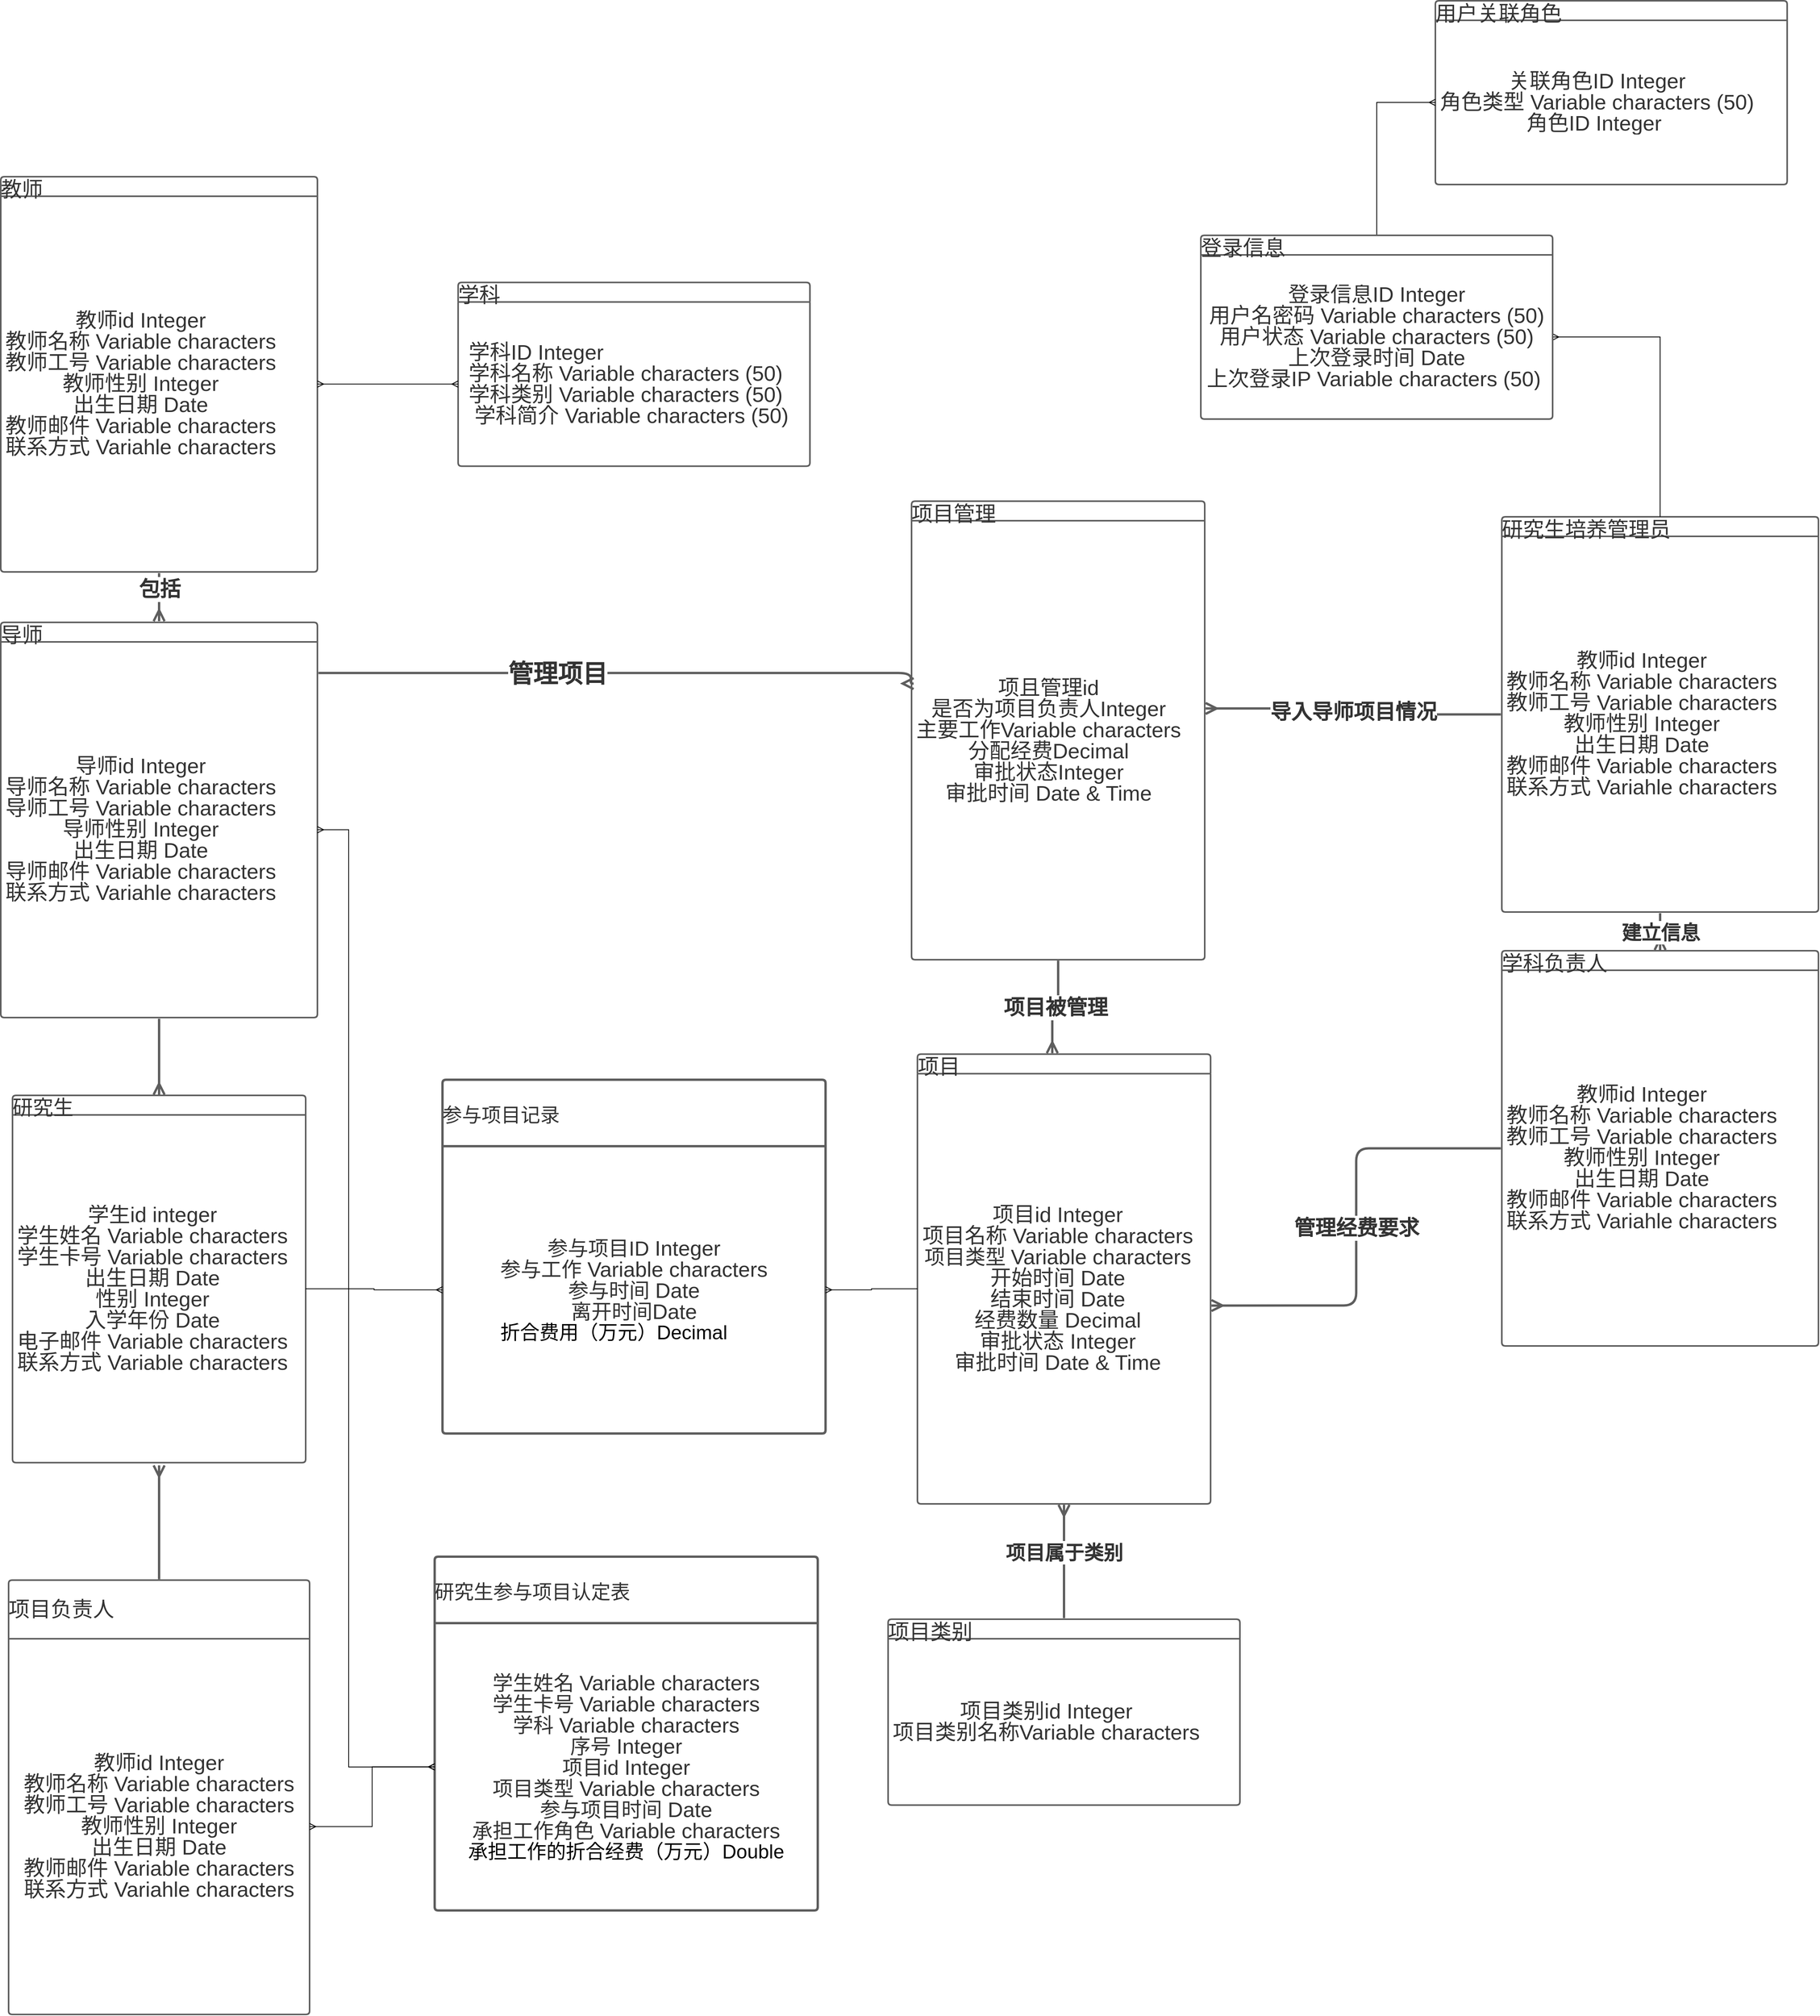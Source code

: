 <mxfile version="14.2.9" type="github">
  <diagram id="C5RBs43oDa-KdzZeNtuy" name="Page-1">
    <mxGraphModel dx="2320" dy="3916" grid="1" gridSize="10" guides="1" tooltips="1" connect="1" arrows="1" fold="1" page="1" pageScale="1" pageWidth="827" pageHeight="1169" math="0" shadow="0">
      <root>
        <mxCell id="WIyWlLk6GJQsqaUBKTNV-0" />
        <mxCell id="WIyWlLk6GJQsqaUBKTNV-1" parent="WIyWlLk6GJQsqaUBKTNV-0" />
        <mxCell id="-S1vWL-iVzR-hxPpNCkm-41" value="项目" style="html=1;overflow=block;blockSpacing=1;whiteSpace=wrap;swimlane;childLayout=stackLayout;horizontal=1;horizontalStack=0;resizeParent=1;resizeParentMax=0;resizeLast=0;collapsible=0;fontStyle=0;marginBottom=0;swimlaneFillColor=#ffffff;startSize=25;whiteSpace=wrap;fontSize=27;fontColor=#333333;whiteSpace=wrap;align=left;spacing=0;strokeColor=#5e5e5e;strokeOpacity=100;rounded=1;absoluteArcSize=1;arcSize=9;strokeWidth=2;" vertex="1" parent="WIyWlLk6GJQsqaUBKTNV-1">
          <mxGeometry x="1317.5" y="877.25" width="375" height="575.25" as="geometry" />
        </mxCell>
        <mxCell id="-S1vWL-iVzR-hxPpNCkm-42" value="&lt;div style=&quot;display: flex; justify-content: center; text-align: center; align-items: baseline; font-size: 0; line-height: 1;&quot;&gt;&lt;span style=&quot;font-size:11px;&quot;&gt;&lt;span style=&quot;font-size:27px;color:#333333;&quot;&gt;项目id Integer&#xa;&lt;/span&gt;&lt;/span&gt;&lt;/div&gt;&lt;div style=&quot;display: flex; justify-content: center; text-align: center; align-items: baseline; font-size: 0; line-height: 1;&quot;&gt;&lt;span style=&quot;font-size:11px;&quot;&gt;&lt;span style=&quot;font-size:27px;color:#333333;&quot;&gt;项目名称 Variable characters&#xa;&lt;/span&gt;&lt;/span&gt;&lt;/div&gt;&lt;div style=&quot;display: flex; justify-content: center; text-align: center; align-items: baseline; font-size: 0; line-height: 1;&quot;&gt;&lt;span style=&quot;font-size:11px;&quot;&gt;&lt;span style=&quot;font-size:11px;color:#333333;&quot;&gt;&lt;span style=&quot;font-size:26px;color:#333333;font-family: Liberation Serif;&quot;&gt;项目类型 &lt;/span&gt;&lt;span style=&quot;font-size:27px;color:#333333;&quot;&gt;Variable characters&#xa;&lt;/span&gt;&lt;/span&gt;&lt;/span&gt;&lt;/div&gt;&lt;div style=&quot;display: flex; justify-content: center; text-align: center; align-items: baseline; font-size: 0; line-height: 1;&quot;&gt;&lt;span style=&quot;font-size:11px;&quot;&gt;&lt;span style=&quot;font-size:27px;color:#333333;&quot;&gt;开始时间 Date&#xa;&lt;/span&gt;&lt;/span&gt;&lt;/div&gt;&lt;div style=&quot;display: flex; justify-content: center; text-align: center; align-items: baseline; font-size: 0; line-height: 1;&quot;&gt;&lt;span style=&quot;font-size:11px;&quot;&gt;&lt;span style=&quot;font-size:27px;color:#333333;&quot;&gt;结束时间 Date&#xa;&lt;/span&gt;&lt;/span&gt;&lt;/div&gt;&lt;div style=&quot;display: flex; justify-content: center; text-align: center; align-items: baseline; font-size: 0; line-height: 1;&quot;&gt;&lt;span style=&quot;font-size:11px;&quot;&gt;&lt;span style=&quot;font-size:27px;color:#333333;&quot;&gt;经费数量 Decimal&#xa;&lt;/span&gt;&lt;/span&gt;&lt;/div&gt;&lt;div style=&quot;display: flex; justify-content: center; text-align: center; align-items: baseline; font-size: 0; line-height: 1;&quot;&gt;&lt;span style=&quot;font-size:11px;&quot;&gt;&lt;span style=&quot;font-size:27px;color:#333333;&quot;&gt;审批状态 Integer&#xa;&lt;/span&gt;&lt;/span&gt;&lt;/div&gt;&lt;div style=&quot;display: flex; justify-content: center; text-align: center; align-items: baseline; font-size: 0; line-height: 1;&quot;&gt;&lt;span style=&quot;font-size:11px;&quot;&gt;&lt;span style=&quot;font-size:27px;color:#333333;&quot;&gt;审批时间 Date &amp; Time&lt;/span&gt;&lt;/span&gt;&lt;/div&gt;" style="part=1;html=1;resizeHeight=0;strokeColor=none;fillColor=none;align=left;verticalAlign=middle;spacingLeft=4;spacingRight=4;overflow=hidden;rotatable=0;points=[[0,0.5],[1,0.5]];portConstraint=eastwest;swimlaneFillColor=#ffffff;strokeOpacity=100;fontSize=27;fontColor=#333333;" vertex="1" parent="-S1vWL-iVzR-hxPpNCkm-41">
          <mxGeometry y="25" width="375" height="550.25" as="geometry" />
        </mxCell>
        <mxCell id="-S1vWL-iVzR-hxPpNCkm-43" value="项目类别" style="html=1;overflow=block;blockSpacing=1;whiteSpace=wrap;swimlane;childLayout=stackLayout;horizontal=1;horizontalStack=0;resizeParent=1;resizeParentMax=0;resizeLast=0;collapsible=0;fontStyle=0;marginBottom=0;swimlaneFillColor=#ffffff;startSize=25;whiteSpace=wrap;fontSize=27;fontColor=#333333;whiteSpace=wrap;align=left;spacing=0;strokeColor=#5e5e5e;strokeOpacity=100;rounded=1;absoluteArcSize=1;arcSize=9;strokeWidth=2;" vertex="1" parent="WIyWlLk6GJQsqaUBKTNV-1">
          <mxGeometry x="1280" y="1600" width="450" height="237.75" as="geometry" />
        </mxCell>
        <mxCell id="-S1vWL-iVzR-hxPpNCkm-44" value="&lt;div style=&quot;display: flex; justify-content: center; text-align: center; align-items: baseline; font-size: 0; line-height: 1;&quot;&gt;&lt;span style=&quot;font-size:11px;&quot;&gt;&lt;span style=&quot;font-size:27px;color:#333333;&quot;&gt;项目类别id Integer&#xa;&lt;/span&gt;&lt;/span&gt;&lt;/div&gt;&lt;div style=&quot;display: flex; justify-content: center; text-align: center; align-items: baseline; font-size: 0; line-height: 1;&quot;&gt;&lt;span style=&quot;font-size:11px;&quot;&gt;&lt;span style=&quot;font-size:27px;color:#333333;&quot;&gt;项目类别名称Variable characters&lt;/span&gt;&lt;/span&gt;&lt;/div&gt;" style="part=1;html=1;resizeHeight=0;strokeColor=none;fillColor=none;align=left;verticalAlign=middle;spacingLeft=4;spacingRight=4;overflow=hidden;rotatable=0;points=[[0,0.5],[1,0.5]];portConstraint=eastwest;swimlaneFillColor=#ffffff;strokeOpacity=100;fontSize=27;fontColor=#333333;" vertex="1" parent="-S1vWL-iVzR-hxPpNCkm-43">
          <mxGeometry y="25" width="450" height="212.75" as="geometry" />
        </mxCell>
        <mxCell id="-S1vWL-iVzR-hxPpNCkm-45" value="教师" style="html=1;overflow=block;blockSpacing=1;whiteSpace=wrap;swimlane;childLayout=stackLayout;horizontal=1;horizontalStack=0;resizeParent=1;resizeParentMax=0;resizeLast=0;collapsible=0;fontStyle=0;marginBottom=0;swimlaneFillColor=#ffffff;startSize=25;whiteSpace=wrap;fontSize=27;fontColor=#333333;whiteSpace=wrap;align=left;spacing=0;strokeColor=#5e5e5e;strokeOpacity=100;rounded=1;absoluteArcSize=1;arcSize=9;strokeWidth=2;" vertex="1" parent="WIyWlLk6GJQsqaUBKTNV-1">
          <mxGeometry x="145" y="-245" width="405" height="505.5" as="geometry" />
        </mxCell>
        <mxCell id="-S1vWL-iVzR-hxPpNCkm-46" value="&lt;div style=&quot;display: flex; justify-content: center; text-align: center; align-items: baseline; font-size: 0; line-height: 1;&quot;&gt;&lt;span style=&quot;font-size:11px;&quot;&gt;&lt;span style=&quot;font-size:27px;color:#333333;&quot;&gt;教师id Integer&#xa;&lt;/span&gt;&lt;/span&gt;&lt;/div&gt;&lt;div style=&quot;display: flex; justify-content: center; text-align: center; align-items: baseline; font-size: 0; line-height: 1;&quot;&gt;&lt;span style=&quot;font-size:11px;&quot;&gt;&lt;span style=&quot;font-size:27px;color:#333333;&quot;&gt;教师名称 Variable characters &#xa;&lt;/span&gt;&lt;/span&gt;&lt;/div&gt;&lt;div style=&quot;display: flex; justify-content: center; text-align: center; align-items: baseline; font-size: 0; line-height: 1;&quot;&gt;&lt;span style=&quot;font-size:11px;&quot;&gt;&lt;span style=&quot;font-size:27px;color:#333333;&quot;&gt;教师工号 Variable characters &#xa;&lt;/span&gt;&lt;/span&gt;&lt;/div&gt;&lt;div style=&quot;display: flex; justify-content: center; text-align: center; align-items: baseline; font-size: 0; line-height: 1;&quot;&gt;&lt;span style=&quot;font-size:11px;&quot;&gt;&lt;span style=&quot;font-size:27px;color:#333333;&quot;&gt;教师性别 Integer&#xa;&lt;/span&gt;&lt;/span&gt;&lt;/div&gt;&lt;div style=&quot;display: flex; justify-content: center; text-align: center; align-items: baseline; font-size: 0; line-height: 1;&quot;&gt;&lt;span style=&quot;font-size:11px;&quot;&gt;&lt;span style=&quot;font-size:27px;color:#333333;&quot;&gt;出生日期 Date&#xa;&lt;/span&gt;&lt;/span&gt;&lt;/div&gt;&lt;div style=&quot;display: flex; justify-content: center; text-align: center; align-items: baseline; font-size: 0; line-height: 1;&quot;&gt;&lt;span style=&quot;font-size:11px;&quot;&gt;&lt;span style=&quot;font-size:27px;color:#333333;&quot;&gt;教师邮件 Variable characters&#xa;&lt;/span&gt;&lt;/span&gt;&lt;/div&gt;&lt;div style=&quot;display: flex; justify-content: center; text-align: center; align-items: baseline; font-size: 0; line-height: 1;&quot;&gt;&lt;span style=&quot;font-size:11px;&quot;&gt;&lt;span style=&quot;font-size:27px;color:#333333;&quot;&gt;联系方式 Variahle characters &lt;/span&gt;&lt;/span&gt;&lt;/div&gt;" style="part=1;html=1;resizeHeight=0;strokeColor=none;fillColor=none;align=left;verticalAlign=middle;spacingLeft=4;spacingRight=4;overflow=hidden;rotatable=0;points=[[0,0.5],[1,0.5]];portConstraint=eastwest;swimlaneFillColor=#ffffff;strokeOpacity=100;fontSize=27;fontColor=#333333;" vertex="1" parent="-S1vWL-iVzR-hxPpNCkm-45">
          <mxGeometry y="25" width="405" height="480.5" as="geometry" />
        </mxCell>
        <mxCell id="-S1vWL-iVzR-hxPpNCkm-47" value="项目管理" style="html=1;overflow=block;blockSpacing=1;whiteSpace=wrap;swimlane;childLayout=stackLayout;horizontal=1;horizontalStack=0;resizeParent=1;resizeParentMax=0;resizeLast=0;collapsible=0;fontStyle=0;marginBottom=0;swimlaneFillColor=#ffffff;startSize=25;whiteSpace=wrap;fontSize=27;fontColor=#333333;whiteSpace=wrap;align=left;spacing=0;strokeColor=#5e5e5e;strokeOpacity=100;rounded=1;absoluteArcSize=1;arcSize=9;strokeWidth=2;" vertex="1" parent="WIyWlLk6GJQsqaUBKTNV-1">
          <mxGeometry x="1310" y="170" width="375" height="586.5" as="geometry" />
        </mxCell>
        <mxCell id="-S1vWL-iVzR-hxPpNCkm-48" value="&lt;div style=&quot;display: flex; justify-content: center; text-align: center; align-items: baseline; font-size: 0; line-height: 1;&quot;&gt;&lt;span style=&quot;font-size:11px;&quot;&gt;&lt;span style=&quot;font-size:27px;color:#333333;&quot;&gt;项且管理id&#xa;&lt;/span&gt;&lt;/span&gt;&lt;/div&gt;&lt;div style=&quot;display: flex; justify-content: center; text-align: center; align-items: baseline; font-size: 0; line-height: 1;&quot;&gt;&lt;span style=&quot;font-size:11px;&quot;&gt;&lt;span style=&quot;font-size:27px;color:#333333;&quot;&gt;是否为项目负责人Integer&#xa;&lt;/span&gt;&lt;/span&gt;&lt;/div&gt;&lt;div style=&quot;display: flex; justify-content: center; text-align: center; align-items: baseline; font-size: 0; line-height: 1;&quot;&gt;&lt;span style=&quot;font-size:11px;&quot;&gt;&lt;span style=&quot;font-size:27px;color:#333333;&quot;&gt;主要工作Variable characters &#xa;&lt;/span&gt;&lt;/span&gt;&lt;/div&gt;&lt;div style=&quot;display: flex; justify-content: center; text-align: center; align-items: baseline; font-size: 0; line-height: 1;&quot;&gt;&lt;span style=&quot;font-size:11px;&quot;&gt;&lt;span style=&quot;font-size:27px;color:#333333;&quot;&gt;分配经费Decimal&#xa;&lt;/span&gt;&lt;/span&gt;&lt;/div&gt;&lt;div style=&quot;display: flex; justify-content: center; text-align: center; align-items: baseline; font-size: 0; line-height: 1;&quot;&gt;&lt;span style=&quot;font-size:11px;&quot;&gt;&lt;span style=&quot;font-size:27px;color:#333333;&quot;&gt;审批状态Integer &#xa;&lt;/span&gt;&lt;/span&gt;&lt;/div&gt;&lt;div style=&quot;display: flex; justify-content: center; text-align: center; align-items: baseline; font-size: 0; line-height: 1;&quot;&gt;&lt;span style=&quot;font-size:11px;&quot;&gt;&lt;span style=&quot;font-size:27px;color:#333333;&quot;&gt;审批时间 Date &amp; Time&lt;/span&gt;&lt;/span&gt;&lt;/div&gt;" style="part=1;html=1;resizeHeight=0;strokeColor=none;fillColor=none;align=left;verticalAlign=middle;spacingLeft=4;spacingRight=4;overflow=hidden;rotatable=0;points=[[0,0.5],[1,0.5]];portConstraint=eastwest;swimlaneFillColor=#ffffff;strokeOpacity=100;fontSize=27;fontColor=#333333;" vertex="1" parent="-S1vWL-iVzR-hxPpNCkm-47">
          <mxGeometry y="25" width="375" height="561.5" as="geometry" />
        </mxCell>
        <mxCell id="-S1vWL-iVzR-hxPpNCkm-49" value="研究生" style="html=1;overflow=block;blockSpacing=1;whiteSpace=wrap;swimlane;childLayout=stackLayout;horizontal=1;horizontalStack=0;resizeParent=1;resizeParentMax=0;resizeLast=0;collapsible=0;fontStyle=0;marginBottom=0;swimlaneFillColor=#ffffff;startSize=25;whiteSpace=wrap;fontSize=26;fontFamily=Liberation Serif;fontColor=#333333;whiteSpace=wrap;align=left;spacing=0;strokeColor=#5e5e5e;strokeOpacity=100;rounded=1;absoluteArcSize=1;arcSize=9;strokeWidth=2;" vertex="1" parent="WIyWlLk6GJQsqaUBKTNV-1">
          <mxGeometry x="160" y="930" width="375" height="469.75" as="geometry" />
        </mxCell>
        <mxCell id="-S1vWL-iVzR-hxPpNCkm-50" value="&lt;div style=&quot;display: flex; justify-content: center; text-align: center; align-items: baseline; font-size: 0; line-height: 1;&quot;&gt;&lt;span style=&quot;font-size:11px;&quot;&gt;&lt;span style=&quot;font-size:27px;color:#333333;&quot;&gt;学生id integer&#xa;&lt;/span&gt;&lt;/span&gt;&lt;/div&gt;&lt;div style=&quot;display: flex; justify-content: center; text-align: center; align-items: baseline; font-size: 0; line-height: 1;&quot;&gt;&lt;span style=&quot;font-size:11px;&quot;&gt;&lt;span style=&quot;font-size:27px;color:#333333;&quot;&gt;学生姓名 Variable characters&#xa;&lt;/span&gt;&lt;/span&gt;&lt;/div&gt;&lt;div style=&quot;display: flex; justify-content: center; text-align: center; align-items: baseline; font-size: 0; line-height: 1;&quot;&gt;&lt;span style=&quot;font-size:11px;&quot;&gt;&lt;span style=&quot;font-size:27px;color:#333333;&quot;&gt;学生卡号 Variable characters &#xa;&lt;/span&gt;&lt;/span&gt;&lt;/div&gt;&lt;div style=&quot;display: flex; justify-content: center; text-align: center; align-items: baseline; font-size: 0; line-height: 1;&quot;&gt;&lt;span style=&quot;font-size:11px;&quot;&gt;&lt;span style=&quot;font-size:27px;color:#333333;&quot;&gt;出生日期 Date&#xa;&lt;/span&gt;&lt;/span&gt;&lt;/div&gt;&lt;div style=&quot;display: flex; justify-content: center; text-align: center; align-items: baseline; font-size: 0; line-height: 1;&quot;&gt;&lt;span style=&quot;font-size:11px;&quot;&gt;&lt;span style=&quot;font-size:27px;color:#333333;&quot;&gt;性别 Integer&#xa;&lt;/span&gt;&lt;/span&gt;&lt;/div&gt;&lt;div style=&quot;display: flex; justify-content: center; text-align: center; align-items: baseline; font-size: 0; line-height: 1;&quot;&gt;&lt;span style=&quot;font-size:11px;&quot;&gt;&lt;span style=&quot;font-size:27px;color:#333333;&quot;&gt;入学年份 Date&#xa;&lt;/span&gt;&lt;/span&gt;&lt;/div&gt;&lt;div style=&quot;display: flex; justify-content: center; text-align: center; align-items: baseline; font-size: 0; line-height: 1;&quot;&gt;&lt;span style=&quot;font-size:11px;&quot;&gt;&lt;span style=&quot;font-size:27px;color:#333333;&quot;&gt;电子邮件 Variable characters&#xa;&lt;/span&gt;&lt;/span&gt;&lt;/div&gt;&lt;div style=&quot;display: flex; justify-content: center; text-align: center; align-items: baseline; font-size: 0; line-height: 1;&quot;&gt;&lt;span style=&quot;font-size:11px;&quot;&gt;&lt;span style=&quot;font-size:27px;color:#333333;&quot;&gt;联系方式 Variable characters&lt;/span&gt;&lt;/span&gt;&lt;/div&gt;" style="part=1;html=1;resizeHeight=0;strokeColor=none;fillColor=none;align=left;verticalAlign=middle;spacingLeft=4;spacingRight=4;overflow=hidden;rotatable=0;points=[[0,0.5],[1,0.5]];portConstraint=eastwest;swimlaneFillColor=#ffffff;strokeOpacity=100;fontSize=27;fontColor=#333333;" vertex="1" parent="-S1vWL-iVzR-hxPpNCkm-49">
          <mxGeometry y="25" width="375" height="444.75" as="geometry" />
        </mxCell>
        <UserObject label="" lucidchartObjectId="4mY--hRxHhUX" id="-S1vWL-iVzR-hxPpNCkm-51">
          <mxCell style="html=1;jettySize=18;whiteSpace=wrap;overflow=block;blockSpacing=1;fontSize=11;strokeColor=#5E5E5E;strokeWidth=3;rounded=1;arcSize=32;edgeStyle=orthogonalEdgeStyle;startArrow=none;;endArrow=ERmany;endSize=10;;exitX=0.5;exitY=1.003;exitPerimeter=0;entryX=0.5;entryY=-0.002;entryPerimeter=0;" edge="1" parent="WIyWlLk6GJQsqaUBKTNV-1" source="-S1vWL-iVzR-hxPpNCkm-62" target="-S1vWL-iVzR-hxPpNCkm-49">
            <mxGeometry width="100" height="100" relative="1" as="geometry">
              <Array as="points" />
            </mxGeometry>
          </mxCell>
        </UserObject>
        <UserObject label="" lucidchartObjectId="yQ19ZfkQinWv" id="-S1vWL-iVzR-hxPpNCkm-52">
          <mxCell style="html=1;jettySize=18;whiteSpace=wrap;overflow=block;blockSpacing=1;fontSize=11;strokeColor=#5E5E5E;strokeWidth=3;rounded=1;arcSize=32;edgeStyle=orthogonalEdgeStyle;startArrow=none;;endArrow=ERmany;endSize=10;;exitX=0.5;exitY=1.003;exitPerimeter=0;entryX=0.5;entryY=-0.003;entryPerimeter=0;" edge="1" parent="WIyWlLk6GJQsqaUBKTNV-1" source="-S1vWL-iVzR-hxPpNCkm-45" target="-S1vWL-iVzR-hxPpNCkm-62">
            <mxGeometry width="100" height="100" relative="1" as="geometry">
              <Array as="points" />
            </mxGeometry>
          </mxCell>
        </UserObject>
        <mxCell id="-S1vWL-iVzR-hxPpNCkm-53" value="包括" style="text;html=1;resizable=0;labelBackgroundColor=#ffffff;align=center;verticalAlign=middle;fontStyle=1;fontColor=#333333;;fontSize=26.667;" vertex="1" parent="-S1vWL-iVzR-hxPpNCkm-52">
          <mxGeometry x="-0.35" relative="1" as="geometry" />
        </mxCell>
        <UserObject label="" lucidchartObjectId="KS190NkhHBdP" id="-S1vWL-iVzR-hxPpNCkm-54">
          <mxCell style="html=1;jettySize=18;whiteSpace=wrap;fontSize=11;strokeColor=#5E5E5E;strokeWidth=3;rounded=1;arcSize=32;edgeStyle=orthogonalEdgeStyle;startArrow=none;;endArrow=ERmany;endSize=10;;exitX=0.5;exitY=-0.006;exitPerimeter=0;entryX=0.5;entryY=1.002;entryPerimeter=0;" edge="1" parent="WIyWlLk6GJQsqaUBKTNV-1" source="-S1vWL-iVzR-hxPpNCkm-43" target="-S1vWL-iVzR-hxPpNCkm-41">
            <mxGeometry width="100" height="100" relative="1" as="geometry">
              <Array as="points" />
            </mxGeometry>
          </mxCell>
        </UserObject>
        <mxCell id="-S1vWL-iVzR-hxPpNCkm-55" value="项目属于类别" style="text;html=1;resizable=0;labelBackgroundColor=#ffffff;align=center;verticalAlign=middle;fontStyle=1;fontColor=#333333;;fontSize=25.0;" vertex="1" parent="-S1vWL-iVzR-hxPpNCkm-54">
          <mxGeometry x="0.171" relative="1" as="geometry" />
        </mxCell>
        <UserObject label="" lucidchartObjectId="RS19ik03Oc~l" id="-S1vWL-iVzR-hxPpNCkm-56">
          <mxCell style="html=1;jettySize=18;whiteSpace=wrap;fontSize=11;strokeColor=#5E5E5E;strokeWidth=3;rounded=1;arcSize=32;edgeStyle=orthogonalEdgeStyle;startArrow=none;;endArrow=ERmany;endSize=10;;exitX=0.5;exitY=1.002;exitPerimeter=0;entryX=0.46;entryY=-0.002;entryPerimeter=0;" edge="1" parent="WIyWlLk6GJQsqaUBKTNV-1" source="-S1vWL-iVzR-hxPpNCkm-47" target="-S1vWL-iVzR-hxPpNCkm-41">
            <mxGeometry width="100" height="100" relative="1" as="geometry">
              <Array as="points" />
            </mxGeometry>
          </mxCell>
        </UserObject>
        <mxCell id="-S1vWL-iVzR-hxPpNCkm-57" value="项目被管理" style="text;html=1;resizable=0;labelBackgroundColor=#ffffff;align=center;verticalAlign=middle;fontStyle=1;fontColor=#333333;;fontSize=26.667;" vertex="1" parent="-S1vWL-iVzR-hxPpNCkm-56">
          <mxGeometry relative="1" as="geometry" />
        </mxCell>
        <mxCell id="-S1vWL-iVzR-hxPpNCkm-58" value="研究生参与项目认定表" style="html=1;overflow=block;blockSpacing=1;whiteSpace=wrap;swimlane;childLayout=stackLayout;horizontal=1;horizontalStack=0;resizeParent=1;resizeParentMax=0;resizeLast=0;collapsible=0;fontStyle=0;marginBottom=0;swimlaneFillColor=#ffffff;startSize=85;whiteSpace=wrap;fontSize=25;fontFamily=Open Sans;fontColor=#333333;whiteSpace=wrap;align=left;spacing=0;strokeColor=#5e5e5e;strokeOpacity=100;rounded=1;absoluteArcSize=1;arcSize=9;strokeWidth=3;" vertex="1" parent="WIyWlLk6GJQsqaUBKTNV-1">
          <mxGeometry x="700" y="1520" width="490" height="452.5" as="geometry" />
        </mxCell>
        <mxCell id="-S1vWL-iVzR-hxPpNCkm-59" value="&lt;div style=&quot;display: flex ; justify-content: center ; align-items: baseline ; font-size: 0px ; line-height: 1&quot;&gt;&lt;span style=&quot;font-size: 11px&quot;&gt;&lt;span style=&quot;font-size: 26px ; color: #333333 ; font-family: &amp;#34;liberation&amp;#34; serif&quot;&gt;学生姓名 &lt;/span&gt;&lt;span style=&quot;font-size: 27px ; color: #333333&quot;&gt;Variable characters&lt;/span&gt;&lt;span style=&quot;font-size: 26px ; color: #333333 ; font-family: &amp;#34;liberation&amp;#34; serif&quot;&gt;&lt;br&gt;&lt;/span&gt;&lt;/span&gt;&lt;/div&gt;&lt;div style=&quot;display: flex ; justify-content: center ; align-items: baseline ; font-size: 0px ; line-height: 1&quot;&gt;&lt;span style=&quot;font-size: 11px&quot;&gt;&lt;span style=&quot;font-size: 26px ; color: #333333 ; font-family: &amp;#34;liberation&amp;#34; serif&quot;&gt;学生卡号 &lt;/span&gt;&lt;span style=&quot;font-size: 27px ; color: #333333&quot;&gt;Variable characters&lt;/span&gt;&lt;span style=&quot;font-size: 26px ; color: #333333 ; font-family: &amp;#34;liberation&amp;#34; serif&quot;&gt;&lt;br&gt;&lt;/span&gt;&lt;/span&gt;&lt;/div&gt;&lt;div style=&quot;display: flex ; justify-content: center ; align-items: baseline ; font-size: 0px ; line-height: 1&quot;&gt;&lt;span style=&quot;font-size: 11px&quot;&gt;&lt;span style=&quot;font-size: 26px ; color: #333333 ; font-family: &amp;#34;liberation&amp;#34; serif&quot;&gt;学科 &lt;/span&gt;&lt;span style=&quot;font-size: 27px ; color: #333333&quot;&gt;Variable characters&lt;/span&gt;&lt;span style=&quot;font-size: 26px ; color: #333333 ; font-family: &amp;#34;liberation&amp;#34; serif&quot;&gt;&lt;br&gt;&lt;/span&gt;&lt;/span&gt;&lt;/div&gt;&lt;div style=&quot;display: flex ; justify-content: center ; align-items: baseline ; font-size: 0px ; line-height: 1&quot;&gt;&lt;span style=&quot;font-size: 11px&quot;&gt;&lt;span style=&quot;font-size: 26px ; color: #333333 ; font-family: &amp;#34;liberation&amp;#34; serif&quot;&gt;序号 &lt;/span&gt;&lt;span style=&quot;font-size: 27px ; color: #333333&quot;&gt; Integer&lt;/span&gt;&lt;span style=&quot;font-size: 26px ; color: #333333 ; font-family: &amp;#34;liberation&amp;#34; serif&quot;&gt;&lt;br&gt;&lt;/span&gt;&lt;/span&gt;&lt;/div&gt;&lt;div style=&quot;display: flex ; justify-content: center ; align-items: baseline ; font-size: 0px ; line-height: 1&quot;&gt;&lt;span style=&quot;font-size: 11px&quot;&gt;&lt;span style=&quot;font-size: 26px ; color: #333333 ; font-family: &amp;#34;liberation&amp;#34; serif&quot;&gt;项目id &lt;/span&gt;&lt;span style=&quot;font-size: 27px ; color: #333333&quot;&gt; Integer&lt;/span&gt;&lt;span style=&quot;font-size: 26px ; color: #333333 ; font-family: &amp;#34;liberation&amp;#34; serif&quot;&gt;&lt;br&gt;&lt;/span&gt;&lt;/span&gt;&lt;/div&gt;&lt;div style=&quot;display: flex ; justify-content: center ; align-items: baseline ; font-size: 0px ; line-height: 1&quot;&gt;&lt;span style=&quot;font-size: 11px&quot;&gt;&lt;span style=&quot;font-size: 26px ; color: #333333 ; font-family: &amp;#34;liberation&amp;#34; serif&quot;&gt;项目类型 &lt;/span&gt;&lt;span style=&quot;font-size: 27px ; color: #333333&quot;&gt;Variable characters&lt;/span&gt;&lt;span style=&quot;font-size: 26px ; color: #333333 ; font-family: &amp;#34;liberation&amp;#34; serif&quot;&gt;&lt;br&gt;&lt;/span&gt;&lt;/span&gt;&lt;/div&gt;&lt;div style=&quot;display: flex ; justify-content: center ; align-items: baseline ; font-size: 0px ; line-height: 1&quot;&gt;&lt;span style=&quot;font-size: 11px&quot;&gt;&lt;span style=&quot;font-size: 26px ; color: #333333 ; font-family: &amp;#34;liberation&amp;#34; serif&quot;&gt;参与项目时间 &lt;/span&gt;&lt;span style=&quot;font-size: 27px ; color: #333333&quot;&gt;Date&lt;/span&gt;&lt;span style=&quot;font-size: 26px ; color: #333333 ; font-family: &amp;#34;liberation&amp;#34; serif&quot;&gt;&lt;br&gt;&lt;/span&gt;&lt;/span&gt;&lt;/div&gt;&lt;div style=&quot;display: flex ; justify-content: center ; align-items: baseline ; font-size: 0px ; line-height: 1&quot;&gt;&lt;span style=&quot;font-size: 11px&quot;&gt;&lt;span style=&quot;font-size: 26px ; color: #333333 ; font-family: &amp;#34;liberation&amp;#34; serif&quot;&gt;承担工作角色 &lt;/span&gt;&lt;span style=&quot;font-size: 27px ; color: #333333&quot;&gt;Variable characters&lt;/span&gt;&lt;span style=&quot;font-size: 26px ; color: #333333 ; font-family: &amp;#34;liberation&amp;#34; serif&quot;&gt;&lt;br&gt;&lt;/span&gt;&lt;/span&gt;&lt;/div&gt;&lt;div style=&quot;display: flex ; justify-content: flex-start ; align-items: baseline ; font-size: 0px ; line-height: 1&quot;&gt;&lt;span style=&quot;font-size: 11px&quot;&gt;&lt;span style=&quot;font-size: 25px ; color: #000000&quot;&gt;承担工作的折合经费（万元）Double&lt;/span&gt;&lt;/span&gt;&lt;/div&gt;" style="part=1;html=1;resizeHeight=0;strokeColor=none;fillColor=none;align=center;verticalAlign=middle;spacingLeft=4;spacingRight=4;overflow=hidden;rotatable=0;points=[[0,0.5],[1,0.5]];portConstraint=eastwest;swimlaneFillColor=#ffffff;strokeOpacity=100;fontSize=26;fontColor=#333333;" vertex="1" parent="-S1vWL-iVzR-hxPpNCkm-58">
          <mxGeometry y="85" width="490" height="367.5" as="geometry" />
        </mxCell>
        <UserObject label="" lucidchartObjectId="xkY-a535h74z" id="-S1vWL-iVzR-hxPpNCkm-60">
          <mxCell style="html=1;jettySize=18;whiteSpace=wrap;fontSize=11;strokeColor=#5E5E5E;strokeWidth=3;rounded=1;arcSize=32;edgeStyle=orthogonalEdgeStyle;startArrow=none;;endArrow=ERmany;endSize=10;;exitX=-0.003;exitY=0.5;exitPerimeter=0;entryX=1.003;entryY=0.452;entryPerimeter=0;" edge="1" parent="WIyWlLk6GJQsqaUBKTNV-1" source="-S1vWL-iVzR-hxPpNCkm-66" target="-S1vWL-iVzR-hxPpNCkm-47">
            <mxGeometry width="100" height="100" relative="1" as="geometry">
              <Array as="points" />
            </mxGeometry>
          </mxCell>
        </UserObject>
        <mxCell id="-S1vWL-iVzR-hxPpNCkm-61" value="导入导师项目情况" style="text;html=1;resizable=0;labelBackgroundColor=#ffffff;align=center;verticalAlign=middle;fontStyle=1;fontColor=#333333;;fontSize=26.667;" vertex="1" parent="-S1vWL-iVzR-hxPpNCkm-60">
          <mxGeometry relative="1" as="geometry" />
        </mxCell>
        <mxCell id="-S1vWL-iVzR-hxPpNCkm-62" value="导师" style="html=1;overflow=block;blockSpacing=1;whiteSpace=wrap;swimlane;childLayout=stackLayout;horizontal=1;horizontalStack=0;resizeParent=1;resizeParentMax=0;resizeLast=0;collapsible=0;fontStyle=0;marginBottom=0;swimlaneFillColor=#ffffff;startSize=25;whiteSpace=wrap;fontSize=27;fontColor=#333333;whiteSpace=wrap;align=left;spacing=0;strokeColor=#5e5e5e;strokeOpacity=100;rounded=1;absoluteArcSize=1;arcSize=9;strokeWidth=2;" vertex="1" parent="WIyWlLk6GJQsqaUBKTNV-1">
          <mxGeometry x="145" y="325" width="405" height="505.5" as="geometry" />
        </mxCell>
        <mxCell id="-S1vWL-iVzR-hxPpNCkm-63" value="&lt;div style=&quot;display: flex; justify-content: center; text-align: center; align-items: baseline; font-size: 0; line-height: 1;&quot;&gt;&lt;span style=&quot;font-size:11px;&quot;&gt;&lt;span style=&quot;font-size:27px;color:#333333;&quot;&gt;导师id Integer&#xa;&lt;/span&gt;&lt;/span&gt;&lt;/div&gt;&lt;div style=&quot;display: flex; justify-content: center; text-align: center; align-items: baseline; font-size: 0; line-height: 1;&quot;&gt;&lt;span style=&quot;font-size:11px;&quot;&gt;&lt;span style=&quot;font-size:27px;color:#333333;&quot;&gt;导师名称 Variable characters &#xa;&lt;/span&gt;&lt;/span&gt;&lt;/div&gt;&lt;div style=&quot;display: flex; justify-content: center; text-align: center; align-items: baseline; font-size: 0; line-height: 1;&quot;&gt;&lt;span style=&quot;font-size:11px;&quot;&gt;&lt;span style=&quot;font-size:27px;color:#333333;&quot;&gt;导师工号 Variable characters &#xa;&lt;/span&gt;&lt;/span&gt;&lt;/div&gt;&lt;div style=&quot;display: flex; justify-content: center; text-align: center; align-items: baseline; font-size: 0; line-height: 1;&quot;&gt;&lt;span style=&quot;font-size:11px;&quot;&gt;&lt;span style=&quot;font-size:27px;color:#333333;&quot;&gt;导师性别 Integer&#xa;&lt;/span&gt;&lt;/span&gt;&lt;/div&gt;&lt;div style=&quot;display: flex; justify-content: center; text-align: center; align-items: baseline; font-size: 0; line-height: 1;&quot;&gt;&lt;span style=&quot;font-size:11px;&quot;&gt;&lt;span style=&quot;font-size:27px;color:#333333;&quot;&gt;出生日期 Date&#xa;&lt;/span&gt;&lt;/span&gt;&lt;/div&gt;&lt;div style=&quot;display: flex; justify-content: center; text-align: center; align-items: baseline; font-size: 0; line-height: 1;&quot;&gt;&lt;span style=&quot;font-size:11px;&quot;&gt;&lt;span style=&quot;font-size:27px;color:#333333;&quot;&gt;导师邮件 Variable characters&#xa;&lt;/span&gt;&lt;/span&gt;&lt;/div&gt;&lt;div style=&quot;display: flex; justify-content: center; text-align: center; align-items: baseline; font-size: 0; line-height: 1;&quot;&gt;&lt;span style=&quot;font-size:11px;&quot;&gt;&lt;span style=&quot;font-size:27px;color:#333333;&quot;&gt;联系方式 Variahle characters &lt;/span&gt;&lt;/span&gt;&lt;/div&gt;" style="part=1;html=1;resizeHeight=0;strokeColor=none;fillColor=none;align=left;verticalAlign=middle;spacingLeft=4;spacingRight=4;overflow=hidden;rotatable=0;points=[[0,0.5],[1,0.5]];portConstraint=eastwest;swimlaneFillColor=#ffffff;strokeOpacity=100;fontSize=27;fontColor=#333333;" vertex="1" parent="-S1vWL-iVzR-hxPpNCkm-62">
          <mxGeometry y="25" width="405" height="480.5" as="geometry" />
        </mxCell>
        <UserObject label="" lucidchartObjectId="5nY-uaVFHsnK" id="-S1vWL-iVzR-hxPpNCkm-64">
          <mxCell style="html=1;jettySize=18;whiteSpace=wrap;fontSize=11;strokeColor=#5E5E5E;strokeWidth=3;rounded=1;arcSize=32;edgeStyle=orthogonalEdgeStyle;startArrow=none;;endArrow=ERmany;endSize=10;;exitX=1.003;exitY=0.128;exitPerimeter=0;entryX=0.007;entryY=0.371;entryPerimeter=0;entryDx=0;entryDy=0;" edge="1" parent="WIyWlLk6GJQsqaUBKTNV-1" source="-S1vWL-iVzR-hxPpNCkm-62" target="-S1vWL-iVzR-hxPpNCkm-48">
            <mxGeometry width="100" height="100" relative="1" as="geometry">
              <Array as="points">
                <mxPoint x="1309" y="390" />
                <mxPoint x="1309" y="403" />
              </Array>
            </mxGeometry>
          </mxCell>
        </UserObject>
        <mxCell id="-S1vWL-iVzR-hxPpNCkm-65" value="管理项目" style="text;html=1;resizable=0;labelBackgroundColor=#ffffff;align=center;verticalAlign=middle;fontStyle=1;fontColor=#333333;;fontSize=31.667;" vertex="1" parent="-S1vWL-iVzR-hxPpNCkm-64">
          <mxGeometry x="-0.211" relative="1" as="geometry" />
        </mxCell>
        <mxCell id="-S1vWL-iVzR-hxPpNCkm-66" value="研究生培养管理员" style="html=1;overflow=block;blockSpacing=1;whiteSpace=wrap;swimlane;childLayout=stackLayout;horizontal=1;horizontalStack=0;resizeParent=1;resizeParentMax=0;resizeLast=0;collapsible=0;fontStyle=0;marginBottom=0;swimlaneFillColor=#ffffff;startSize=25;whiteSpace=wrap;fontSize=27;fontColor=#333333;whiteSpace=wrap;align=left;spacing=0;strokeColor=#5e5e5e;strokeOpacity=100;rounded=1;absoluteArcSize=1;arcSize=9;strokeWidth=2;" vertex="1" parent="WIyWlLk6GJQsqaUBKTNV-1">
          <mxGeometry x="2065" y="190" width="405" height="505.5" as="geometry" />
        </mxCell>
        <mxCell id="-S1vWL-iVzR-hxPpNCkm-67" value="&lt;div style=&quot;display: flex; justify-content: center; text-align: center; align-items: baseline; font-size: 0; line-height: 1;&quot;&gt;&lt;span style=&quot;font-size:11px;&quot;&gt;&lt;span style=&quot;font-size:27px;color:#333333;&quot;&gt;教师id Integer&#xa;&lt;/span&gt;&lt;/span&gt;&lt;/div&gt;&lt;div style=&quot;display: flex; justify-content: center; text-align: center; align-items: baseline; font-size: 0; line-height: 1;&quot;&gt;&lt;span style=&quot;font-size:11px;&quot;&gt;&lt;span style=&quot;font-size:27px;color:#333333;&quot;&gt;教师名称 Variable characters &#xa;&lt;/span&gt;&lt;/span&gt;&lt;/div&gt;&lt;div style=&quot;display: flex; justify-content: center; text-align: center; align-items: baseline; font-size: 0; line-height: 1;&quot;&gt;&lt;span style=&quot;font-size:11px;&quot;&gt;&lt;span style=&quot;font-size:27px;color:#333333;&quot;&gt;教师工号 Variable characters &#xa;&lt;/span&gt;&lt;/span&gt;&lt;/div&gt;&lt;div style=&quot;display: flex; justify-content: center; text-align: center; align-items: baseline; font-size: 0; line-height: 1;&quot;&gt;&lt;span style=&quot;font-size:11px;&quot;&gt;&lt;span style=&quot;font-size:27px;color:#333333;&quot;&gt;教师性别 Integer&#xa;&lt;/span&gt;&lt;/span&gt;&lt;/div&gt;&lt;div style=&quot;display: flex; justify-content: center; text-align: center; align-items: baseline; font-size: 0; line-height: 1;&quot;&gt;&lt;span style=&quot;font-size:11px;&quot;&gt;&lt;span style=&quot;font-size:27px;color:#333333;&quot;&gt;出生日期 Date&#xa;&lt;/span&gt;&lt;/span&gt;&lt;/div&gt;&lt;div style=&quot;display: flex; justify-content: center; text-align: center; align-items: baseline; font-size: 0; line-height: 1;&quot;&gt;&lt;span style=&quot;font-size:11px;&quot;&gt;&lt;span style=&quot;font-size:27px;color:#333333;&quot;&gt;教师邮件 Variable characters&#xa;&lt;/span&gt;&lt;/span&gt;&lt;/div&gt;&lt;div style=&quot;display: flex; justify-content: center; text-align: center; align-items: baseline; font-size: 0; line-height: 1;&quot;&gt;&lt;span style=&quot;font-size:11px;&quot;&gt;&lt;span style=&quot;font-size:27px;color:#333333;&quot;&gt;联系方式 Variahle characters &lt;/span&gt;&lt;/span&gt;&lt;/div&gt;" style="part=1;html=1;resizeHeight=0;strokeColor=none;fillColor=none;align=left;verticalAlign=middle;spacingLeft=4;spacingRight=4;overflow=hidden;rotatable=0;points=[[0,0.5],[1,0.5]];portConstraint=eastwest;swimlaneFillColor=#ffffff;strokeOpacity=100;fontSize=27;fontColor=#333333;" vertex="1" parent="-S1vWL-iVzR-hxPpNCkm-66">
          <mxGeometry y="25" width="405" height="480.5" as="geometry" />
        </mxCell>
        <mxCell id="-S1vWL-iVzR-hxPpNCkm-68" value="项目负责人" style="html=1;overflow=block;blockSpacing=1;whiteSpace=wrap;swimlane;childLayout=stackLayout;horizontal=1;horizontalStack=0;resizeParent=1;resizeParentMax=0;resizeLast=0;collapsible=0;fontStyle=0;marginBottom=0;swimlaneFillColor=#ffffff;startSize=75;whiteSpace=wrap;fontSize=27;fontColor=#333333;whiteSpace=wrap;align=left;spacing=0;strokeColor=#5e5e5e;strokeOpacity=100;rounded=1;absoluteArcSize=1;arcSize=9;strokeWidth=2;" vertex="1" parent="WIyWlLk6GJQsqaUBKTNV-1">
          <mxGeometry x="155" y="1550" width="385" height="555.5" as="geometry" />
        </mxCell>
        <mxCell id="-S1vWL-iVzR-hxPpNCkm-69" value="&lt;div style=&quot;display: flex ; justify-content: center ; align-items: baseline ; font-size: 0px ; line-height: 1&quot;&gt;&lt;span style=&quot;font-size: 11px&quot;&gt;&lt;span style=&quot;font-size: 27px ; color: #333333&quot;&gt;教师id Integer&lt;br&gt;&lt;/span&gt;&lt;/span&gt;&lt;/div&gt;&lt;div style=&quot;display: flex ; justify-content: center ; align-items: baseline ; font-size: 0px ; line-height: 1&quot;&gt;&lt;span style=&quot;font-size: 11px&quot;&gt;&lt;span style=&quot;font-size: 27px ; color: #333333&quot;&gt;教师名称 Variable characters &lt;br&gt;&lt;/span&gt;&lt;/span&gt;&lt;/div&gt;&lt;div style=&quot;display: flex ; justify-content: center ; align-items: baseline ; font-size: 0px ; line-height: 1&quot;&gt;&lt;span style=&quot;font-size: 11px&quot;&gt;&lt;span style=&quot;font-size: 27px ; color: #333333&quot;&gt;教师工号 Variable characters &lt;br&gt;&lt;/span&gt;&lt;/span&gt;&lt;/div&gt;&lt;div style=&quot;display: flex ; justify-content: center ; align-items: baseline ; font-size: 0px ; line-height: 1&quot;&gt;&lt;span style=&quot;font-size: 11px&quot;&gt;&lt;span style=&quot;font-size: 27px ; color: #333333&quot;&gt;教师性别 Integer&lt;br&gt;&lt;/span&gt;&lt;/span&gt;&lt;/div&gt;&lt;div style=&quot;display: flex ; justify-content: center ; align-items: baseline ; font-size: 0px ; line-height: 1&quot;&gt;&lt;span style=&quot;font-size: 11px&quot;&gt;&lt;span style=&quot;font-size: 27px ; color: #333333&quot;&gt;出生日期 Date&lt;br&gt;&lt;/span&gt;&lt;/span&gt;&lt;/div&gt;&lt;div style=&quot;display: flex ; justify-content: center ; align-items: baseline ; font-size: 0px ; line-height: 1&quot;&gt;&lt;span style=&quot;font-size: 11px&quot;&gt;&lt;span style=&quot;font-size: 27px ; color: #333333&quot;&gt;教师邮件 Variable characters&lt;br&gt;&lt;/span&gt;&lt;/span&gt;&lt;/div&gt;&lt;div style=&quot;display: flex ; justify-content: center ; align-items: baseline ; font-size: 0px ; line-height: 1&quot;&gt;&lt;span style=&quot;font-size: 11px&quot;&gt;&lt;span style=&quot;font-size: 27px ; color: #333333&quot;&gt;联系方式 Variahle characters &lt;/span&gt;&lt;/span&gt;&lt;/div&gt;" style="part=1;html=1;resizeHeight=0;strokeColor=none;fillColor=none;align=center;verticalAlign=middle;spacingLeft=4;spacingRight=4;overflow=hidden;rotatable=0;points=[[0,0.5],[1,0.5]];portConstraint=eastwest;swimlaneFillColor=#ffffff;strokeOpacity=100;fontSize=27;fontColor=#333333;" vertex="1" parent="-S1vWL-iVzR-hxPpNCkm-68">
          <mxGeometry y="75" width="385" height="480.5" as="geometry" />
        </mxCell>
        <mxCell id="-S1vWL-iVzR-hxPpNCkm-70" value="学科负责人" style="html=1;overflow=block;blockSpacing=1;whiteSpace=wrap;swimlane;childLayout=stackLayout;horizontal=1;horizontalStack=0;resizeParent=1;resizeParentMax=0;resizeLast=0;collapsible=0;fontStyle=0;marginBottom=0;swimlaneFillColor=#ffffff;startSize=25;whiteSpace=wrap;fontSize=27;fontColor=#333333;whiteSpace=wrap;align=left;spacing=0;strokeColor=#5e5e5e;strokeOpacity=100;rounded=1;absoluteArcSize=1;arcSize=9;strokeWidth=2;" vertex="1" parent="WIyWlLk6GJQsqaUBKTNV-1">
          <mxGeometry x="2065" y="745" width="405" height="505.5" as="geometry" />
        </mxCell>
        <mxCell id="-S1vWL-iVzR-hxPpNCkm-71" value="&lt;div style=&quot;display: flex; justify-content: center; text-align: center; align-items: baseline; font-size: 0; line-height: 1;&quot;&gt;&lt;span style=&quot;font-size:11px;&quot;&gt;&lt;span style=&quot;font-size:27px;color:#333333;&quot;&gt;教师id Integer&#xa;&lt;/span&gt;&lt;/span&gt;&lt;/div&gt;&lt;div style=&quot;display: flex; justify-content: center; text-align: center; align-items: baseline; font-size: 0; line-height: 1;&quot;&gt;&lt;span style=&quot;font-size:11px;&quot;&gt;&lt;span style=&quot;font-size:27px;color:#333333;&quot;&gt;教师名称 Variable characters &#xa;&lt;/span&gt;&lt;/span&gt;&lt;/div&gt;&lt;div style=&quot;display: flex; justify-content: center; text-align: center; align-items: baseline; font-size: 0; line-height: 1;&quot;&gt;&lt;span style=&quot;font-size:11px;&quot;&gt;&lt;span style=&quot;font-size:27px;color:#333333;&quot;&gt;教师工号 Variable characters &#xa;&lt;/span&gt;&lt;/span&gt;&lt;/div&gt;&lt;div style=&quot;display: flex; justify-content: center; text-align: center; align-items: baseline; font-size: 0; line-height: 1;&quot;&gt;&lt;span style=&quot;font-size:11px;&quot;&gt;&lt;span style=&quot;font-size:27px;color:#333333;&quot;&gt;教师性别 Integer&#xa;&lt;/span&gt;&lt;/span&gt;&lt;/div&gt;&lt;div style=&quot;display: flex; justify-content: center; text-align: center; align-items: baseline; font-size: 0; line-height: 1;&quot;&gt;&lt;span style=&quot;font-size:11px;&quot;&gt;&lt;span style=&quot;font-size:27px;color:#333333;&quot;&gt;出生日期 Date&#xa;&lt;/span&gt;&lt;/span&gt;&lt;/div&gt;&lt;div style=&quot;display: flex; justify-content: center; text-align: center; align-items: baseline; font-size: 0; line-height: 1;&quot;&gt;&lt;span style=&quot;font-size:11px;&quot;&gt;&lt;span style=&quot;font-size:27px;color:#333333;&quot;&gt;教师邮件 Variable characters&#xa;&lt;/span&gt;&lt;/span&gt;&lt;/div&gt;&lt;div style=&quot;display: flex; justify-content: center; text-align: center; align-items: baseline; font-size: 0; line-height: 1;&quot;&gt;&lt;span style=&quot;font-size:11px;&quot;&gt;&lt;span style=&quot;font-size:27px;color:#333333;&quot;&gt;联系方式 Variahle characters &lt;/span&gt;&lt;/span&gt;&lt;/div&gt;" style="part=1;html=1;resizeHeight=0;strokeColor=none;fillColor=none;align=left;verticalAlign=middle;spacingLeft=4;spacingRight=4;overflow=hidden;rotatable=0;points=[[0,0.5],[1,0.5]];portConstraint=eastwest;swimlaneFillColor=#ffffff;strokeOpacity=100;fontSize=27;fontColor=#333333;" vertex="1" parent="-S1vWL-iVzR-hxPpNCkm-70">
          <mxGeometry y="25" width="405" height="480.5" as="geometry" />
        </mxCell>
        <UserObject label="" lucidchartObjectId="gP1-uWcaGwbg" id="-S1vWL-iVzR-hxPpNCkm-72">
          <mxCell style="html=1;jettySize=18;whiteSpace=wrap;fontSize=11;strokeColor=#5E5E5E;strokeWidth=3;rounded=1;arcSize=32;edgeStyle=orthogonalEdgeStyle;startArrow=none;;endArrow=ERmany;endSize=10;;exitX=0.5;exitY=1.003;exitPerimeter=0;entryX=0.5;entryY=-0.002;entryPerimeter=0;" edge="1" parent="WIyWlLk6GJQsqaUBKTNV-1" source="-S1vWL-iVzR-hxPpNCkm-66" target="-S1vWL-iVzR-hxPpNCkm-70">
            <mxGeometry width="100" height="100" relative="1" as="geometry">
              <Array as="points" />
            </mxGeometry>
          </mxCell>
        </UserObject>
        <mxCell id="-S1vWL-iVzR-hxPpNCkm-73" value="建立信息" style="text;html=1;resizable=0;labelBackgroundColor=#ffffff;align=center;verticalAlign=middle;fontStyle=1;fontColor=#333333;;fontSize=25.0;" vertex="1" parent="-S1vWL-iVzR-hxPpNCkm-72">
          <mxGeometry relative="1" as="geometry" />
        </mxCell>
        <UserObject label="" lucidchartObjectId="-W1-hJH8f-wI" id="-S1vWL-iVzR-hxPpNCkm-78">
          <mxCell style="html=1;jettySize=18;whiteSpace=wrap;fontSize=11;strokeColor=#5E5E5E;strokeWidth=3;rounded=1;arcSize=32;edgeStyle=orthogonalEdgeStyle;startArrow=none;;endArrow=ERmany;endSize=10;;exitX=0.5;exitY=-0.002;exitPerimeter=0;entryX=0.5;entryY=1.008;entryDx=0;entryDy=0;entryPerimeter=0;" edge="1" parent="WIyWlLk6GJQsqaUBKTNV-1" source="-S1vWL-iVzR-hxPpNCkm-68" target="-S1vWL-iVzR-hxPpNCkm-50">
            <mxGeometry width="100" height="100" relative="1" as="geometry">
              <Array as="points">
                <mxPoint x="348" y="1475" />
                <mxPoint x="348" y="1403" />
              </Array>
              <mxPoint x="348" y="1420" as="targetPoint" />
            </mxGeometry>
          </mxCell>
        </UserObject>
        <UserObject label="" lucidchartObjectId="SX1-zSBa5g1B" id="-S1vWL-iVzR-hxPpNCkm-79">
          <mxCell style="html=1;jettySize=18;whiteSpace=wrap;fontSize=11;strokeColor=#5E5E5E;strokeWidth=3;rounded=1;arcSize=32;edgeStyle=orthogonalEdgeStyle;startArrow=none;;endArrow=ERmany;endSize=10;;exitX=-0.003;exitY=0.5;exitPerimeter=0;entryX=1.003;entryY=0.559;entryPerimeter=0;" edge="1" parent="WIyWlLk6GJQsqaUBKTNV-1" source="-S1vWL-iVzR-hxPpNCkm-70" target="-S1vWL-iVzR-hxPpNCkm-41">
            <mxGeometry width="100" height="100" relative="1" as="geometry">
              <Array as="points" />
            </mxGeometry>
          </mxCell>
        </UserObject>
        <mxCell id="-S1vWL-iVzR-hxPpNCkm-80" value="管理经费要求" style="text;html=1;resizable=0;labelBackgroundColor=#ffffff;align=center;verticalAlign=middle;fontStyle=1;fontColor=#333333;;fontSize=26.667;" vertex="1" parent="-S1vWL-iVzR-hxPpNCkm-79">
          <mxGeometry relative="1" as="geometry" />
        </mxCell>
        <mxCell id="-S1vWL-iVzR-hxPpNCkm-82" value="用户关联角色" style="html=1;overflow=block;blockSpacing=1;whiteSpace=wrap;swimlane;childLayout=stackLayout;horizontal=1;horizontalStack=0;resizeParent=1;resizeParentMax=0;resizeLast=0;collapsible=0;fontStyle=0;marginBottom=0;swimlaneFillColor=#ffffff;startSize=25;whiteSpace=wrap;fontSize=27;fontColor=#333333;whiteSpace=wrap;align=left;spacing=0;strokeColor=#5e5e5e;strokeOpacity=100;rounded=1;absoluteArcSize=1;arcSize=9;strokeWidth=2;" vertex="1" parent="WIyWlLk6GJQsqaUBKTNV-1">
          <mxGeometry x="1980" y="-470" width="450" height="235" as="geometry" />
        </mxCell>
        <mxCell id="-S1vWL-iVzR-hxPpNCkm-83" value="&lt;div style=&quot;display: flex ; justify-content: center ; text-align: center ; align-items: baseline ; line-height: 1&quot;&gt;&lt;span&gt;关联角色ID Integer&lt;br&gt;角色类型 Variable characters (50)&lt;br&gt;角色ID Integer&amp;nbsp;&lt;br&gt;&lt;/span&gt;&lt;/div&gt;" style="part=1;html=1;resizeHeight=0;strokeColor=none;fillColor=none;align=left;verticalAlign=middle;spacingLeft=4;spacingRight=4;overflow=hidden;rotatable=0;points=[[0,0.5],[1,0.5]];portConstraint=eastwest;swimlaneFillColor=#ffffff;strokeOpacity=100;fontSize=27;fontColor=#333333;" vertex="1" parent="-S1vWL-iVzR-hxPpNCkm-82">
          <mxGeometry y="25" width="450" height="210" as="geometry" />
        </mxCell>
        <mxCell id="-S1vWL-iVzR-hxPpNCkm-91" style="edgeStyle=orthogonalEdgeStyle;rounded=0;orthogonalLoop=1;jettySize=auto;html=1;entryX=1;entryY=0.5;entryDx=0;entryDy=0;endArrow=ERmany;endFill=0;" edge="1" parent="WIyWlLk6GJQsqaUBKTNV-1" source="-S1vWL-iVzR-hxPpNCkm-66" target="-S1vWL-iVzR-hxPpNCkm-87">
          <mxGeometry relative="1" as="geometry">
            <mxPoint x="1990" y="-410" as="sourcePoint" />
          </mxGeometry>
        </mxCell>
        <mxCell id="-S1vWL-iVzR-hxPpNCkm-92" style="edgeStyle=orthogonalEdgeStyle;rounded=0;orthogonalLoop=1;jettySize=auto;html=1;exitX=0.5;exitY=0;exitDx=0;exitDy=0;endArrow=ERmany;endFill=0;" edge="1" parent="WIyWlLk6GJQsqaUBKTNV-1" source="-S1vWL-iVzR-hxPpNCkm-86" target="-S1vWL-iVzR-hxPpNCkm-83">
          <mxGeometry relative="1" as="geometry" />
        </mxCell>
        <mxCell id="-S1vWL-iVzR-hxPpNCkm-86" value="登录信息&lt;br/&gt;" style="html=1;overflow=block;blockSpacing=1;whiteSpace=wrap;swimlane;childLayout=stackLayout;horizontal=1;horizontalStack=0;resizeParent=1;resizeParentMax=0;resizeLast=0;collapsible=0;fontStyle=0;marginBottom=0;swimlaneFillColor=#ffffff;startSize=25;whiteSpace=wrap;fontSize=27;fontColor=#333333;whiteSpace=wrap;align=left;spacing=0;strokeColor=#5e5e5e;strokeOpacity=100;rounded=1;absoluteArcSize=1;arcSize=9;strokeWidth=2;" vertex="1" parent="WIyWlLk6GJQsqaUBKTNV-1">
          <mxGeometry x="1680" y="-170" width="450" height="235" as="geometry" />
        </mxCell>
        <mxCell id="-S1vWL-iVzR-hxPpNCkm-87" value="&lt;div style=&quot;display: flex ; justify-content: center ; align-items: baseline ; line-height: 1&quot;&gt;&lt;span&gt;&lt;span&gt;登录信息ID&lt;/span&gt;&amp;nbsp;Integer&lt;br&gt;&lt;div&gt;&lt;span&gt;用户名密码&amp;nbsp;&lt;/span&gt;&lt;span&gt;Variable characters (50)&lt;/span&gt;&lt;/div&gt;&lt;div&gt;&lt;span&gt;用户状态&amp;nbsp;&lt;/span&gt;&lt;span&gt;Variable characters (50)&lt;/span&gt;&lt;span&gt;&lt;br&gt;&lt;/span&gt;&lt;/div&gt;&lt;div&gt;&lt;span&gt;&lt;div&gt;上次登录时间&amp;nbsp;Date&lt;/div&gt;&lt;div&gt;上次登录IP&amp;nbsp;Variable characters (50)&amp;nbsp;&lt;/div&gt;&lt;/span&gt;&lt;/div&gt;&lt;/span&gt;&lt;span&gt;&lt;br&gt;&lt;/span&gt;&lt;span&gt;&lt;br&gt;&lt;/span&gt;&lt;span&gt;&lt;br&gt;&lt;/span&gt;&lt;/div&gt;" style="part=1;html=1;resizeHeight=0;strokeColor=none;fillColor=none;align=center;verticalAlign=middle;spacingLeft=4;spacingRight=4;overflow=hidden;rotatable=0;points=[[0,0.5],[1,0.5]];portConstraint=eastwest;swimlaneFillColor=#ffffff;strokeOpacity=100;fontSize=27;fontColor=#333333;" vertex="1" parent="-S1vWL-iVzR-hxPpNCkm-86">
          <mxGeometry y="25" width="450" height="210" as="geometry" />
        </mxCell>
        <mxCell id="-S1vWL-iVzR-hxPpNCkm-93" value="学科" style="html=1;overflow=block;blockSpacing=1;whiteSpace=wrap;swimlane;childLayout=stackLayout;horizontal=1;horizontalStack=0;resizeParent=1;resizeParentMax=0;resizeLast=0;collapsible=0;fontStyle=0;marginBottom=0;swimlaneFillColor=#ffffff;startSize=25;whiteSpace=wrap;fontSize=27;fontColor=#333333;whiteSpace=wrap;align=left;spacing=0;strokeColor=#5e5e5e;strokeOpacity=100;rounded=1;absoluteArcSize=1;arcSize=9;strokeWidth=2;" vertex="1" parent="WIyWlLk6GJQsqaUBKTNV-1">
          <mxGeometry x="730" y="-109.75" width="450" height="235" as="geometry" />
        </mxCell>
        <mxCell id="-S1vWL-iVzR-hxPpNCkm-94" value="&lt;div style=&quot;display: flex ; justify-content: center ; align-items: baseline ; line-height: 1&quot;&gt;&lt;span&gt;&lt;br&gt;&lt;/span&gt;&lt;span&gt;&lt;br&gt;&amp;nbsp;&lt;/span&gt;&lt;div&gt;&lt;br&gt;&lt;div&gt;&lt;span&gt;学科ID Integer&lt;/span&gt;&lt;/div&gt;&lt;div&gt;&lt;span&gt;学科名称&amp;nbsp;&lt;/span&gt;&lt;span&gt;Variable characters (50)&lt;/span&gt;&lt;/div&gt;&lt;div&gt;&lt;span&gt;学科类别&amp;nbsp;&lt;/span&gt;&lt;span&gt;Variable characters (50)&lt;/span&gt;&lt;/div&gt;&lt;div&gt;&lt;span&gt;&amp;nbsp;学科简介&amp;nbsp;&lt;/span&gt;&lt;span&gt;Variable characters (50)&lt;/span&gt;&lt;/div&gt;&lt;div&gt;&amp;nbsp;&lt;/div&gt;&lt;/div&gt;&lt;/div&gt;" style="part=1;html=1;resizeHeight=0;strokeColor=none;fillColor=none;align=left;verticalAlign=middle;spacingLeft=4;spacingRight=4;overflow=hidden;rotatable=0;points=[[0,0.5],[1,0.5]];portConstraint=eastwest;swimlaneFillColor=#ffffff;strokeOpacity=100;fontSize=27;fontColor=#333333;" vertex="1" parent="-S1vWL-iVzR-hxPpNCkm-93">
          <mxGeometry y="25" width="450" height="210" as="geometry" />
        </mxCell>
        <mxCell id="-S1vWL-iVzR-hxPpNCkm-95" style="edgeStyle=orthogonalEdgeStyle;rounded=0;orthogonalLoop=1;jettySize=auto;html=1;exitX=1;exitY=0.5;exitDx=0;exitDy=0;entryX=0;entryY=0.5;entryDx=0;entryDy=0;endArrow=ERmany;endFill=0;startArrow=ERmany;startFill=0;" edge="1" parent="WIyWlLk6GJQsqaUBKTNV-1" source="-S1vWL-iVzR-hxPpNCkm-46" target="-S1vWL-iVzR-hxPpNCkm-94">
          <mxGeometry relative="1" as="geometry" />
        </mxCell>
        <mxCell id="-S1vWL-iVzR-hxPpNCkm-96" style="edgeStyle=orthogonalEdgeStyle;rounded=0;orthogonalLoop=1;jettySize=auto;html=1;exitX=1;exitY=0.5;exitDx=0;exitDy=0;startArrow=ERmany;startFill=0;endArrow=ERmany;endFill=0;" edge="1" parent="WIyWlLk6GJQsqaUBKTNV-1" source="-S1vWL-iVzR-hxPpNCkm-69" target="-S1vWL-iVzR-hxPpNCkm-59">
          <mxGeometry relative="1" as="geometry" />
        </mxCell>
        <mxCell id="-S1vWL-iVzR-hxPpNCkm-97" style="edgeStyle=orthogonalEdgeStyle;rounded=0;orthogonalLoop=1;jettySize=auto;html=1;exitX=1;exitY=0.5;exitDx=0;exitDy=0;startArrow=ERmany;startFill=0;endArrow=ERmany;endFill=0;" edge="1" parent="WIyWlLk6GJQsqaUBKTNV-1" source="-S1vWL-iVzR-hxPpNCkm-63" target="-S1vWL-iVzR-hxPpNCkm-59">
          <mxGeometry relative="1" as="geometry">
            <Array as="points">
              <mxPoint x="590" y="590" />
              <mxPoint x="590" y="1789" />
            </Array>
          </mxGeometry>
        </mxCell>
        <mxCell id="-S1vWL-iVzR-hxPpNCkm-98" value="参与项目记录" style="html=1;overflow=block;blockSpacing=1;whiteSpace=wrap;swimlane;childLayout=stackLayout;horizontal=1;horizontalStack=0;resizeParent=1;resizeParentMax=0;resizeLast=0;collapsible=0;fontStyle=0;marginBottom=0;swimlaneFillColor=#ffffff;startSize=85;whiteSpace=wrap;fontSize=25;fontFamily=Open Sans;fontColor=#333333;whiteSpace=wrap;align=left;spacing=0;strokeColor=#5e5e5e;strokeOpacity=100;rounded=1;absoluteArcSize=1;arcSize=9;strokeWidth=3;" vertex="1" parent="WIyWlLk6GJQsqaUBKTNV-1">
          <mxGeometry x="710" y="910" width="490" height="452.5" as="geometry" />
        </mxCell>
        <mxCell id="-S1vWL-iVzR-hxPpNCkm-99" value="&lt;div style=&quot;display: flex ; justify-content: center ; align-items: baseline ; font-size: 0px ; line-height: 1&quot;&gt;&lt;span style=&quot;font-size: 11px&quot;&gt;&lt;span style=&quot;font-size: 26px&quot;&gt;参与项目ID&amp;nbsp;&lt;/span&gt;&lt;span style=&quot;font-size: 27px&quot;&gt;Integer&lt;/span&gt;&lt;/span&gt;&lt;/div&gt;&lt;div style=&quot;display: flex ; justify-content: center ; align-items: baseline ; font-size: 0px ; line-height: 1&quot;&gt;&lt;span style=&quot;font-size: 11px&quot;&gt;&lt;span style=&quot;font-size: 26px ; color: #333333 ; font-family: &amp;#34;liberation&amp;#34; serif&quot;&gt;参与工作&amp;nbsp;&lt;/span&gt;&lt;span style=&quot;font-size: 27px ; color: #333333&quot;&gt;Variable characters&lt;/span&gt;&lt;span style=&quot;font-size: 26px ; color: #333333 ; font-family: &amp;#34;liberation&amp;#34; serif&quot;&gt;&lt;br&gt;&lt;/span&gt;&lt;/span&gt;&lt;/div&gt;&lt;div style=&quot;display: flex ; justify-content: center ; align-items: baseline ; font-size: 0px ; line-height: 1&quot;&gt;&lt;span style=&quot;font-size: 11px&quot;&gt;&lt;span style=&quot;font-size: 26px ; color: #333333 ; font-family: &amp;#34;liberation&amp;#34; serif&quot;&gt;参与时间 &lt;/span&gt;&lt;span style=&quot;font-size: 27px ; color: #333333&quot;&gt;Date&lt;/span&gt;&lt;span style=&quot;font-size: 26px ; color: #333333 ; font-family: &amp;#34;liberation&amp;#34; serif&quot;&gt;&lt;br&gt;&lt;/span&gt;&lt;/span&gt;&lt;span style=&quot;font-size: 11px&quot;&gt;&lt;span style=&quot;font-size: 27px ; color: #333333&quot;&gt;&lt;br&gt;&lt;/span&gt;&lt;/span&gt;&lt;span style=&quot;font-size: 11px&quot;&gt;&lt;span style=&quot;font-size: 27px ; color: #333333&quot;&gt;&lt;br&gt;&lt;/span&gt;&lt;/span&gt;&lt;span style=&quot;font-size: 11px&quot;&gt;&lt;span style=&quot;font-size: 27px ; color: #333333&quot;&gt;&lt;br&gt;&lt;/span&gt;&lt;/span&gt;&lt;/div&gt;&lt;div style=&quot;display: flex ; justify-content: center ; align-items: baseline ; line-height: 1&quot;&gt;&lt;span style=&quot;font-size: 26px ; color: rgb(51 , 51 , 51)&quot;&gt;离开时间 &lt;/span&gt;&lt;span style=&quot;color: rgb(51 , 51 , 51)&quot;&gt;&lt;span style=&quot;font-size: 27px&quot;&gt;Date&lt;/span&gt;&lt;/span&gt;&lt;span style=&quot;font-size: 26px ; color: rgb(51 , 51 , 51)&quot;&gt;&lt;br&gt;&lt;/span&gt;&lt;/div&gt;&lt;div style=&quot;display: flex ; justify-content: flex-start ; align-items: baseline ; font-size: 0px ; line-height: 1&quot;&gt;&lt;span style=&quot;font-size: 11px&quot;&gt;&lt;span style=&quot;font-size: 25px ; color: #000000&quot;&gt;折合费用（万元）Decimal&lt;/span&gt;&lt;/span&gt;&lt;/div&gt;" style="part=1;html=1;resizeHeight=0;strokeColor=none;fillColor=none;align=center;verticalAlign=middle;spacingLeft=4;spacingRight=4;overflow=hidden;rotatable=0;points=[[0,0.5],[1,0.5]];portConstraint=eastwest;swimlaneFillColor=#ffffff;strokeOpacity=100;fontSize=26;fontColor=#333333;" vertex="1" parent="-S1vWL-iVzR-hxPpNCkm-98">
          <mxGeometry y="85" width="490" height="367.5" as="geometry" />
        </mxCell>
        <mxCell id="-S1vWL-iVzR-hxPpNCkm-100" style="edgeStyle=orthogonalEdgeStyle;rounded=0;orthogonalLoop=1;jettySize=auto;html=1;exitX=1;exitY=0.5;exitDx=0;exitDy=0;entryX=0;entryY=0.5;entryDx=0;entryDy=0;startArrow=none;startFill=0;endArrow=ERmany;endFill=0;" edge="1" parent="WIyWlLk6GJQsqaUBKTNV-1" source="-S1vWL-iVzR-hxPpNCkm-50" target="-S1vWL-iVzR-hxPpNCkm-99">
          <mxGeometry relative="1" as="geometry" />
        </mxCell>
        <mxCell id="-S1vWL-iVzR-hxPpNCkm-101" style="edgeStyle=orthogonalEdgeStyle;rounded=0;orthogonalLoop=1;jettySize=auto;html=1;exitX=1;exitY=0.5;exitDx=0;exitDy=0;entryX=0;entryY=0.5;entryDx=0;entryDy=0;startArrow=ERmany;startFill=0;endArrow=none;endFill=0;" edge="1" parent="WIyWlLk6GJQsqaUBKTNV-1" source="-S1vWL-iVzR-hxPpNCkm-99" target="-S1vWL-iVzR-hxPpNCkm-42">
          <mxGeometry relative="1" as="geometry" />
        </mxCell>
      </root>
    </mxGraphModel>
  </diagram>
</mxfile>
